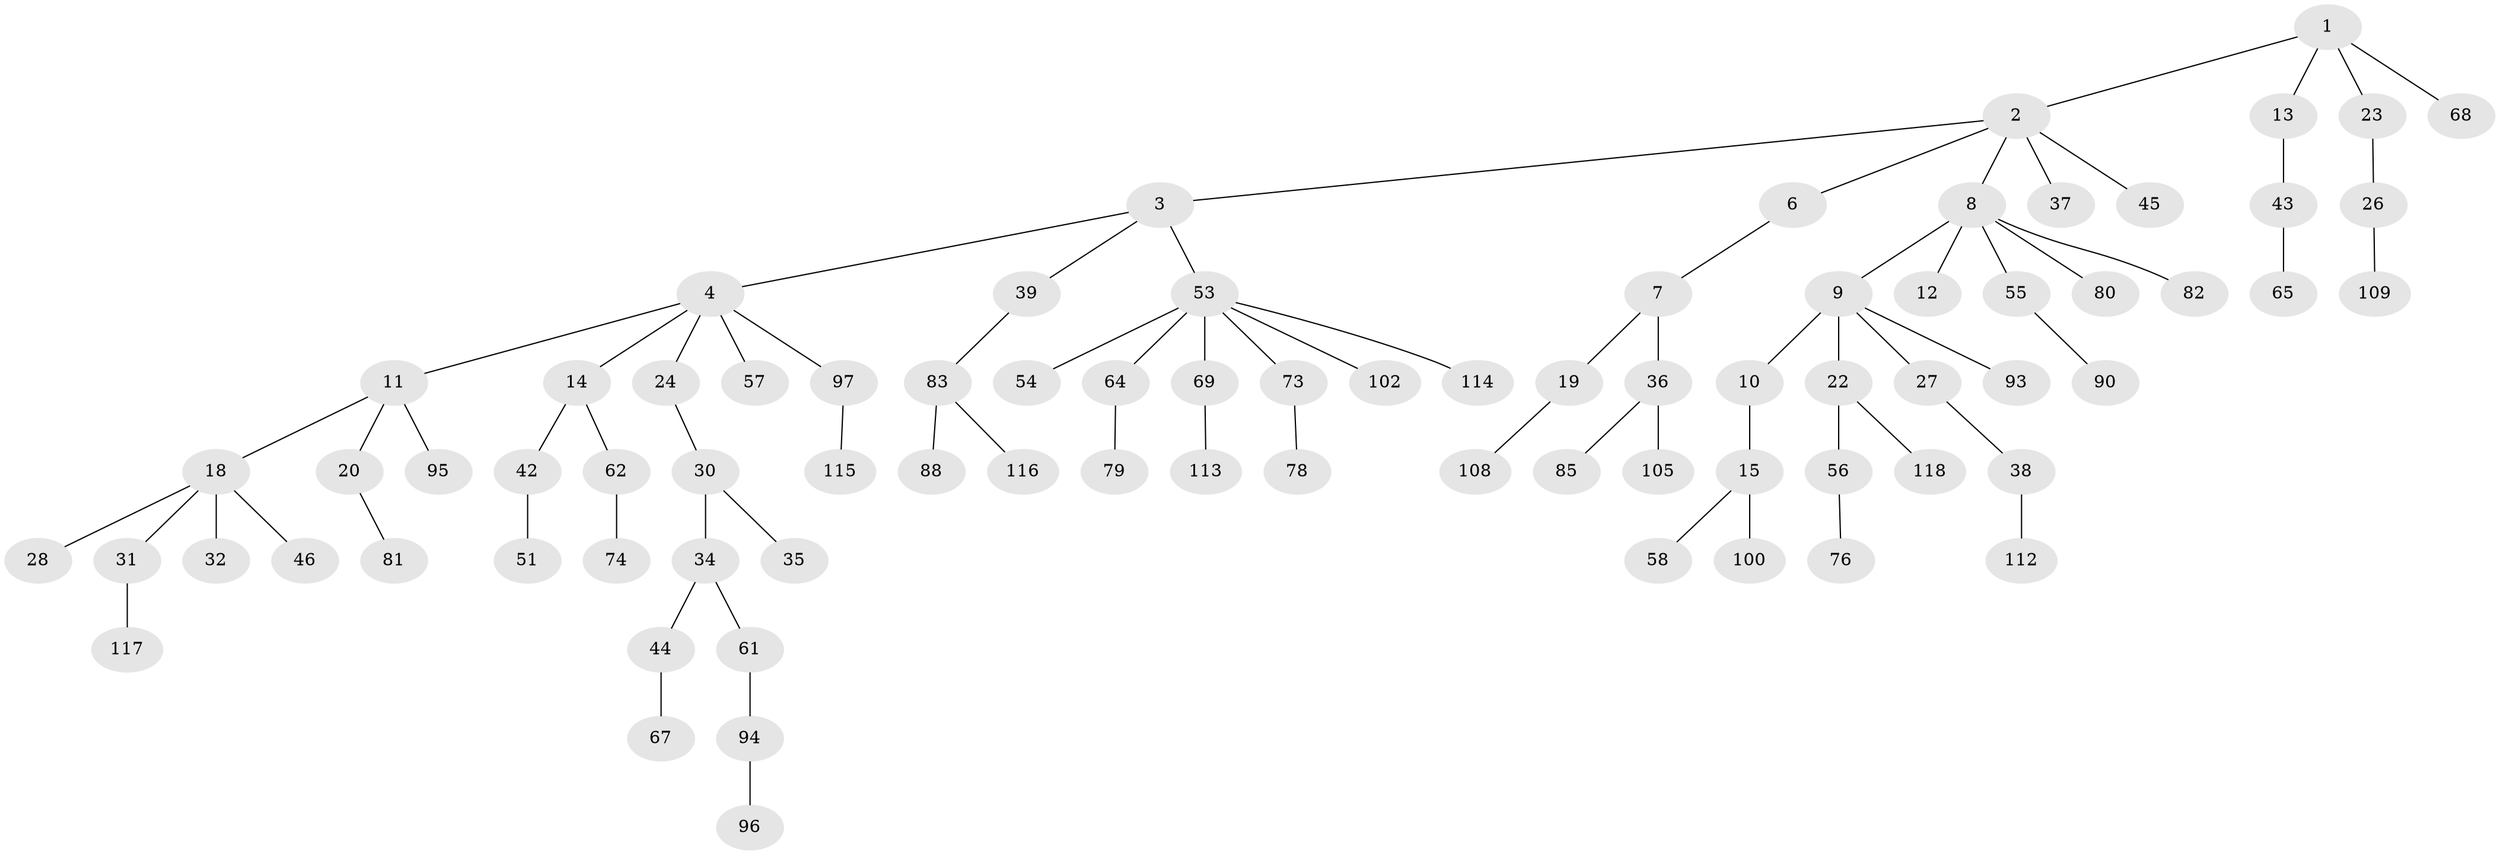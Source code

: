 // Generated by graph-tools (version 1.1) at 2025/52/02/27/25 19:52:09]
// undirected, 80 vertices, 79 edges
graph export_dot {
graph [start="1"]
  node [color=gray90,style=filled];
  1 [super="+49"];
  2 [super="+17"];
  3 [super="+25"];
  4 [super="+5"];
  6 [super="+98"];
  7 [super="+16"];
  8 [super="+40"];
  9 [super="+21"];
  10;
  11 [super="+33"];
  12;
  13 [super="+106"];
  14 [super="+29"];
  15 [super="+47"];
  18 [super="+63"];
  19;
  20 [super="+60"];
  22 [super="+52"];
  23;
  24;
  26 [super="+66"];
  27 [super="+48"];
  28 [super="+50"];
  30 [super="+89"];
  31 [super="+75"];
  32;
  34;
  35 [super="+71"];
  36 [super="+91"];
  37 [super="+41"];
  38 [super="+103"];
  39;
  42;
  43;
  44 [super="+119"];
  45 [super="+107"];
  46 [super="+92"];
  51;
  53 [super="+59"];
  54;
  55;
  56;
  57;
  58 [super="+87"];
  61 [super="+77"];
  62 [super="+99"];
  64 [super="+70"];
  65 [super="+72"];
  67;
  68 [super="+104"];
  69;
  73;
  74;
  76 [super="+84"];
  78;
  79 [super="+101"];
  80;
  81 [super="+86"];
  82;
  83 [super="+111"];
  85;
  88;
  90;
  93 [super="+110"];
  94;
  95;
  96;
  97;
  100;
  102 [super="+120"];
  105;
  108;
  109;
  112;
  113;
  114;
  115;
  116;
  117;
  118;
  1 -- 2;
  1 -- 13;
  1 -- 23;
  1 -- 68;
  2 -- 3;
  2 -- 6;
  2 -- 8;
  2 -- 37;
  2 -- 45;
  3 -- 4;
  3 -- 39;
  3 -- 53;
  4 -- 14;
  4 -- 97;
  4 -- 24;
  4 -- 57;
  4 -- 11;
  6 -- 7;
  7 -- 19;
  7 -- 36;
  8 -- 9;
  8 -- 12;
  8 -- 80;
  8 -- 82;
  8 -- 55;
  9 -- 10;
  9 -- 27;
  9 -- 93;
  9 -- 22;
  10 -- 15;
  11 -- 18;
  11 -- 20;
  11 -- 95;
  13 -- 43;
  14 -- 62;
  14 -- 42;
  15 -- 58;
  15 -- 100;
  18 -- 28;
  18 -- 31;
  18 -- 32;
  18 -- 46;
  19 -- 108;
  20 -- 81;
  22 -- 56;
  22 -- 118;
  23 -- 26;
  24 -- 30;
  26 -- 109;
  27 -- 38;
  30 -- 34;
  30 -- 35;
  31 -- 117;
  34 -- 44;
  34 -- 61;
  36 -- 85;
  36 -- 105;
  38 -- 112;
  39 -- 83;
  42 -- 51;
  43 -- 65;
  44 -- 67;
  53 -- 54;
  53 -- 64;
  53 -- 69;
  53 -- 73;
  53 -- 114;
  53 -- 102;
  55 -- 90;
  56 -- 76;
  61 -- 94;
  62 -- 74;
  64 -- 79;
  69 -- 113;
  73 -- 78;
  83 -- 88;
  83 -- 116;
  94 -- 96;
  97 -- 115;
}
